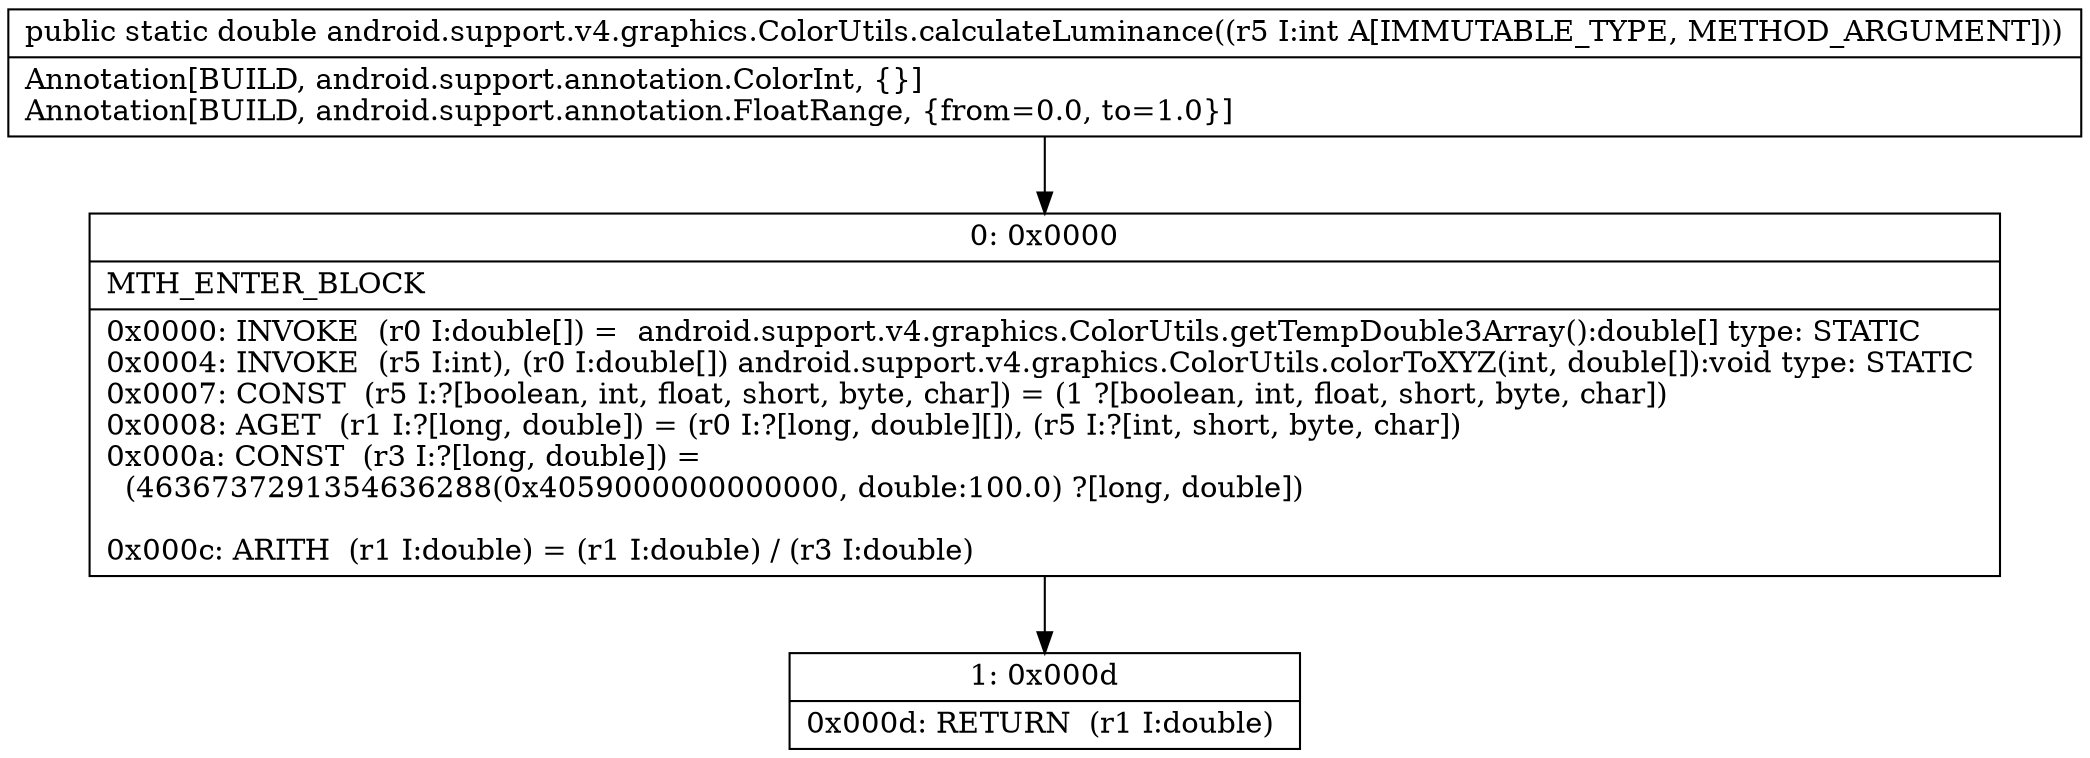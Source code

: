 digraph "CFG forandroid.support.v4.graphics.ColorUtils.calculateLuminance(I)D" {
Node_0 [shape=record,label="{0\:\ 0x0000|MTH_ENTER_BLOCK\l|0x0000: INVOKE  (r0 I:double[]) =  android.support.v4.graphics.ColorUtils.getTempDouble3Array():double[] type: STATIC \l0x0004: INVOKE  (r5 I:int), (r0 I:double[]) android.support.v4.graphics.ColorUtils.colorToXYZ(int, double[]):void type: STATIC \l0x0007: CONST  (r5 I:?[boolean, int, float, short, byte, char]) = (1 ?[boolean, int, float, short, byte, char]) \l0x0008: AGET  (r1 I:?[long, double]) = (r0 I:?[long, double][]), (r5 I:?[int, short, byte, char]) \l0x000a: CONST  (r3 I:?[long, double]) = \l  (4636737291354636288(0x4059000000000000, double:100.0) ?[long, double])\l \l0x000c: ARITH  (r1 I:double) = (r1 I:double) \/ (r3 I:double) \l}"];
Node_1 [shape=record,label="{1\:\ 0x000d|0x000d: RETURN  (r1 I:double) \l}"];
MethodNode[shape=record,label="{public static double android.support.v4.graphics.ColorUtils.calculateLuminance((r5 I:int A[IMMUTABLE_TYPE, METHOD_ARGUMENT]))  | Annotation[BUILD, android.support.annotation.ColorInt, \{\}]\lAnnotation[BUILD, android.support.annotation.FloatRange, \{from=0.0, to=1.0\}]\l}"];
MethodNode -> Node_0;
Node_0 -> Node_1;
}


